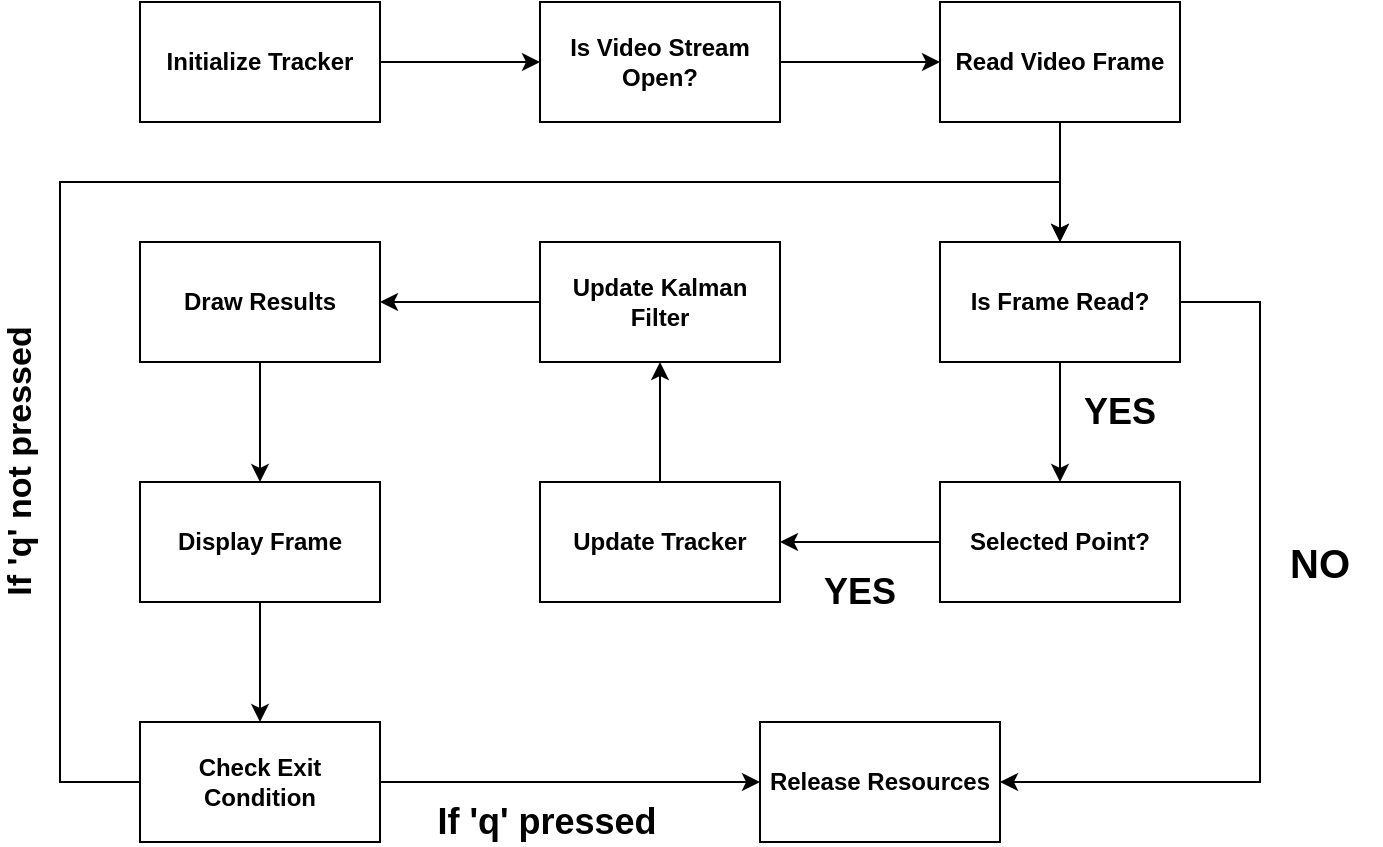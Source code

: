 <mxfile version="24.6.1" type="device">
  <diagram name="Page-1" id="JVQCjZKQB_kzvp1OQlc5">
    <mxGraphModel dx="936" dy="533" grid="1" gridSize="10" guides="1" tooltips="1" connect="1" arrows="1" fold="1" page="1" pageScale="1" pageWidth="850" pageHeight="1100" math="0" shadow="0">
      <root>
        <mxCell id="0" />
        <mxCell id="1" parent="0" />
        <mxCell id="6C7vEtWkpYMHMdvsJsKf-7" value="" style="edgeStyle=orthogonalEdgeStyle;rounded=0;orthogonalLoop=1;jettySize=auto;html=1;" edge="1" parent="1" source="6C7vEtWkpYMHMdvsJsKf-1" target="6C7vEtWkpYMHMdvsJsKf-6">
          <mxGeometry relative="1" as="geometry" />
        </mxCell>
        <mxCell id="6C7vEtWkpYMHMdvsJsKf-1" value="Initialize Tracker" style="rounded=0;whiteSpace=wrap;html=1;fontStyle=1" vertex="1" parent="1">
          <mxGeometry x="160" y="80" width="120" height="60" as="geometry" />
        </mxCell>
        <mxCell id="6C7vEtWkpYMHMdvsJsKf-9" value="" style="edgeStyle=orthogonalEdgeStyle;rounded=0;orthogonalLoop=1;jettySize=auto;html=1;" edge="1" parent="1" source="6C7vEtWkpYMHMdvsJsKf-6" target="6C7vEtWkpYMHMdvsJsKf-8">
          <mxGeometry relative="1" as="geometry" />
        </mxCell>
        <mxCell id="6C7vEtWkpYMHMdvsJsKf-6" value="Is Video Stream Open?" style="rounded=0;whiteSpace=wrap;html=1;fontStyle=1" vertex="1" parent="1">
          <mxGeometry x="360" y="80" width="120" height="60" as="geometry" />
        </mxCell>
        <mxCell id="6C7vEtWkpYMHMdvsJsKf-11" value="" style="edgeStyle=orthogonalEdgeStyle;rounded=0;orthogonalLoop=1;jettySize=auto;html=1;" edge="1" parent="1" source="6C7vEtWkpYMHMdvsJsKf-8" target="6C7vEtWkpYMHMdvsJsKf-10">
          <mxGeometry relative="1" as="geometry" />
        </mxCell>
        <mxCell id="6C7vEtWkpYMHMdvsJsKf-8" value="Read Video Frame" style="rounded=0;whiteSpace=wrap;html=1;fontStyle=1" vertex="1" parent="1">
          <mxGeometry x="560" y="80" width="120" height="60" as="geometry" />
        </mxCell>
        <mxCell id="6C7vEtWkpYMHMdvsJsKf-13" value="" style="edgeStyle=orthogonalEdgeStyle;rounded=0;orthogonalLoop=1;jettySize=auto;html=1;" edge="1" parent="1" source="6C7vEtWkpYMHMdvsJsKf-10" target="6C7vEtWkpYMHMdvsJsKf-12">
          <mxGeometry relative="1" as="geometry" />
        </mxCell>
        <mxCell id="6C7vEtWkpYMHMdvsJsKf-33" style="edgeStyle=orthogonalEdgeStyle;rounded=0;orthogonalLoop=1;jettySize=auto;html=1;entryX=1;entryY=0.5;entryDx=0;entryDy=0;" edge="1" parent="1" source="6C7vEtWkpYMHMdvsJsKf-10" target="6C7vEtWkpYMHMdvsJsKf-24">
          <mxGeometry relative="1" as="geometry">
            <Array as="points">
              <mxPoint x="720" y="230" />
              <mxPoint x="720" y="470" />
            </Array>
          </mxGeometry>
        </mxCell>
        <mxCell id="6C7vEtWkpYMHMdvsJsKf-10" value="Is Frame Read?" style="rounded=0;whiteSpace=wrap;html=1;fontStyle=1" vertex="1" parent="1">
          <mxGeometry x="560" y="200" width="120" height="60" as="geometry" />
        </mxCell>
        <mxCell id="6C7vEtWkpYMHMdvsJsKf-15" value="" style="edgeStyle=orthogonalEdgeStyle;rounded=0;orthogonalLoop=1;jettySize=auto;html=1;" edge="1" parent="1" source="6C7vEtWkpYMHMdvsJsKf-12" target="6C7vEtWkpYMHMdvsJsKf-14">
          <mxGeometry relative="1" as="geometry" />
        </mxCell>
        <mxCell id="6C7vEtWkpYMHMdvsJsKf-12" value="Selected Point?" style="rounded=0;whiteSpace=wrap;html=1;fontStyle=1" vertex="1" parent="1">
          <mxGeometry x="560" y="320" width="120" height="60" as="geometry" />
        </mxCell>
        <mxCell id="6C7vEtWkpYMHMdvsJsKf-17" value="" style="edgeStyle=orthogonalEdgeStyle;rounded=0;orthogonalLoop=1;jettySize=auto;html=1;" edge="1" parent="1" source="6C7vEtWkpYMHMdvsJsKf-14" target="6C7vEtWkpYMHMdvsJsKf-16">
          <mxGeometry relative="1" as="geometry" />
        </mxCell>
        <mxCell id="6C7vEtWkpYMHMdvsJsKf-14" value="Update Tracker" style="rounded=0;whiteSpace=wrap;html=1;fontStyle=1" vertex="1" parent="1">
          <mxGeometry x="360" y="320" width="120" height="60" as="geometry" />
        </mxCell>
        <mxCell id="6C7vEtWkpYMHMdvsJsKf-19" value="" style="edgeStyle=orthogonalEdgeStyle;rounded=0;orthogonalLoop=1;jettySize=auto;html=1;" edge="1" parent="1" source="6C7vEtWkpYMHMdvsJsKf-16" target="6C7vEtWkpYMHMdvsJsKf-18">
          <mxGeometry relative="1" as="geometry" />
        </mxCell>
        <mxCell id="6C7vEtWkpYMHMdvsJsKf-16" value="Update Kalman Filter" style="rounded=0;whiteSpace=wrap;html=1;fontStyle=1" vertex="1" parent="1">
          <mxGeometry x="360" y="200" width="120" height="60" as="geometry" />
        </mxCell>
        <mxCell id="6C7vEtWkpYMHMdvsJsKf-21" value="" style="edgeStyle=orthogonalEdgeStyle;rounded=0;orthogonalLoop=1;jettySize=auto;html=1;" edge="1" parent="1" source="6C7vEtWkpYMHMdvsJsKf-18" target="6C7vEtWkpYMHMdvsJsKf-20">
          <mxGeometry relative="1" as="geometry" />
        </mxCell>
        <mxCell id="6C7vEtWkpYMHMdvsJsKf-18" value="Draw Results" style="rounded=0;whiteSpace=wrap;html=1;fontStyle=1" vertex="1" parent="1">
          <mxGeometry x="160" y="200" width="120" height="60" as="geometry" />
        </mxCell>
        <mxCell id="6C7vEtWkpYMHMdvsJsKf-23" value="" style="edgeStyle=orthogonalEdgeStyle;rounded=0;orthogonalLoop=1;jettySize=auto;html=1;" edge="1" parent="1" source="6C7vEtWkpYMHMdvsJsKf-20" target="6C7vEtWkpYMHMdvsJsKf-22">
          <mxGeometry relative="1" as="geometry" />
        </mxCell>
        <mxCell id="6C7vEtWkpYMHMdvsJsKf-20" value="Display Frame" style="rounded=0;whiteSpace=wrap;html=1;fontStyle=1" vertex="1" parent="1">
          <mxGeometry x="160" y="320" width="120" height="60" as="geometry" />
        </mxCell>
        <mxCell id="6C7vEtWkpYMHMdvsJsKf-25" value="" style="edgeStyle=orthogonalEdgeStyle;rounded=0;orthogonalLoop=1;jettySize=auto;html=1;" edge="1" parent="1" source="6C7vEtWkpYMHMdvsJsKf-22" target="6C7vEtWkpYMHMdvsJsKf-24">
          <mxGeometry relative="1" as="geometry" />
        </mxCell>
        <mxCell id="6C7vEtWkpYMHMdvsJsKf-34" value="If &#39;q&#39; pressed" style="edgeLabel;html=1;align=center;verticalAlign=middle;resizable=0;points=[];fontStyle=1;fontSize=18;" vertex="1" connectable="0" parent="6C7vEtWkpYMHMdvsJsKf-25">
          <mxGeometry x="-0.208" y="-6" relative="1" as="geometry">
            <mxPoint x="8" y="14" as="offset" />
          </mxGeometry>
        </mxCell>
        <mxCell id="6C7vEtWkpYMHMdvsJsKf-35" style="edgeStyle=orthogonalEdgeStyle;rounded=0;orthogonalLoop=1;jettySize=auto;html=1;entryX=0.5;entryY=0;entryDx=0;entryDy=0;" edge="1" parent="1" source="6C7vEtWkpYMHMdvsJsKf-22" target="6C7vEtWkpYMHMdvsJsKf-10">
          <mxGeometry relative="1" as="geometry">
            <Array as="points">
              <mxPoint x="120" y="470" />
              <mxPoint x="120" y="170" />
              <mxPoint x="620" y="170" />
            </Array>
          </mxGeometry>
        </mxCell>
        <mxCell id="6C7vEtWkpYMHMdvsJsKf-22" value="Check Exit Condition" style="rounded=0;whiteSpace=wrap;html=1;fontStyle=1" vertex="1" parent="1">
          <mxGeometry x="160" y="440" width="120" height="60" as="geometry" />
        </mxCell>
        <mxCell id="6C7vEtWkpYMHMdvsJsKf-24" value="&lt;div&gt;&lt;br&gt;&lt;/div&gt;Release Resources&lt;div&gt;&lt;br/&gt;&lt;/div&gt;" style="rounded=0;whiteSpace=wrap;html=1;fontStyle=1" vertex="1" parent="1">
          <mxGeometry x="470" y="440" width="120" height="60" as="geometry" />
        </mxCell>
        <mxCell id="6C7vEtWkpYMHMdvsJsKf-26" value="&lt;b style=&quot;font-size: 18px;&quot;&gt;YES&lt;/b&gt;" style="text;html=1;align=center;verticalAlign=middle;whiteSpace=wrap;rounded=0;fontSize=18;" vertex="1" parent="1">
          <mxGeometry x="620" y="270" width="60" height="30" as="geometry" />
        </mxCell>
        <mxCell id="6C7vEtWkpYMHMdvsJsKf-29" value="&lt;b style=&quot;font-size: 18px;&quot;&gt;YES&lt;/b&gt;" style="text;html=1;align=center;verticalAlign=middle;whiteSpace=wrap;rounded=0;fontSize=18;" vertex="1" parent="1">
          <mxGeometry x="490" y="360" width="60" height="30" as="geometry" />
        </mxCell>
        <mxCell id="6C7vEtWkpYMHMdvsJsKf-31" value="&lt;b style=&quot;font-size: 20px;&quot;&gt;NO&lt;/b&gt;" style="text;html=1;align=center;verticalAlign=middle;whiteSpace=wrap;rounded=0;fontSize=20;" vertex="1" parent="1">
          <mxGeometry x="720" y="345" width="60" height="30" as="geometry" />
        </mxCell>
        <mxCell id="6C7vEtWkpYMHMdvsJsKf-36" value="If &#39;q&#39; not pressed" style="edgeLabel;html=1;align=center;verticalAlign=middle;resizable=0;points=[];fontStyle=1;rotation=-90;fontSize=17;" vertex="1" connectable="0" parent="1">
          <mxGeometry x="99.999" y="310" as="geometry" />
        </mxCell>
      </root>
    </mxGraphModel>
  </diagram>
</mxfile>
